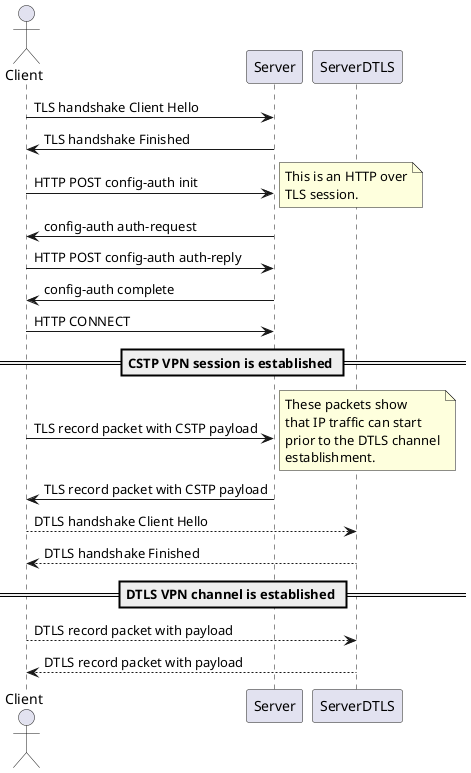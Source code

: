@startuml
actor Client
participant Server
participant ServerDTLS

Client -> Server : TLS handshake Client Hello
Server -> Client : TLS handshake Finished

Client -> Server : HTTP POST config-auth init
note right
  This is an HTTP over
  TLS session.
end note
Server -> Client : config-auth auth-request
Client -> Server : HTTP POST config-auth auth-reply
Server -> Client : config-auth complete
Client -> Server : HTTP CONNECT

== CSTP VPN session is established ==

Client -> Server : TLS record packet with CSTP payload
note right
  These packets show
  that IP traffic can start
  prior to the DTLS channel
  establishment.
end note
Server -> Client : TLS record packet with CSTP payload

Client --> ServerDTLS : DTLS handshake Client Hello
ServerDTLS --> Client : DTLS handshake Finished

== DTLS VPN channel is established ==

Client --> ServerDTLS : DTLS record packet with payload
ServerDTLS --> Client : DTLS record packet with payload

@enduml

